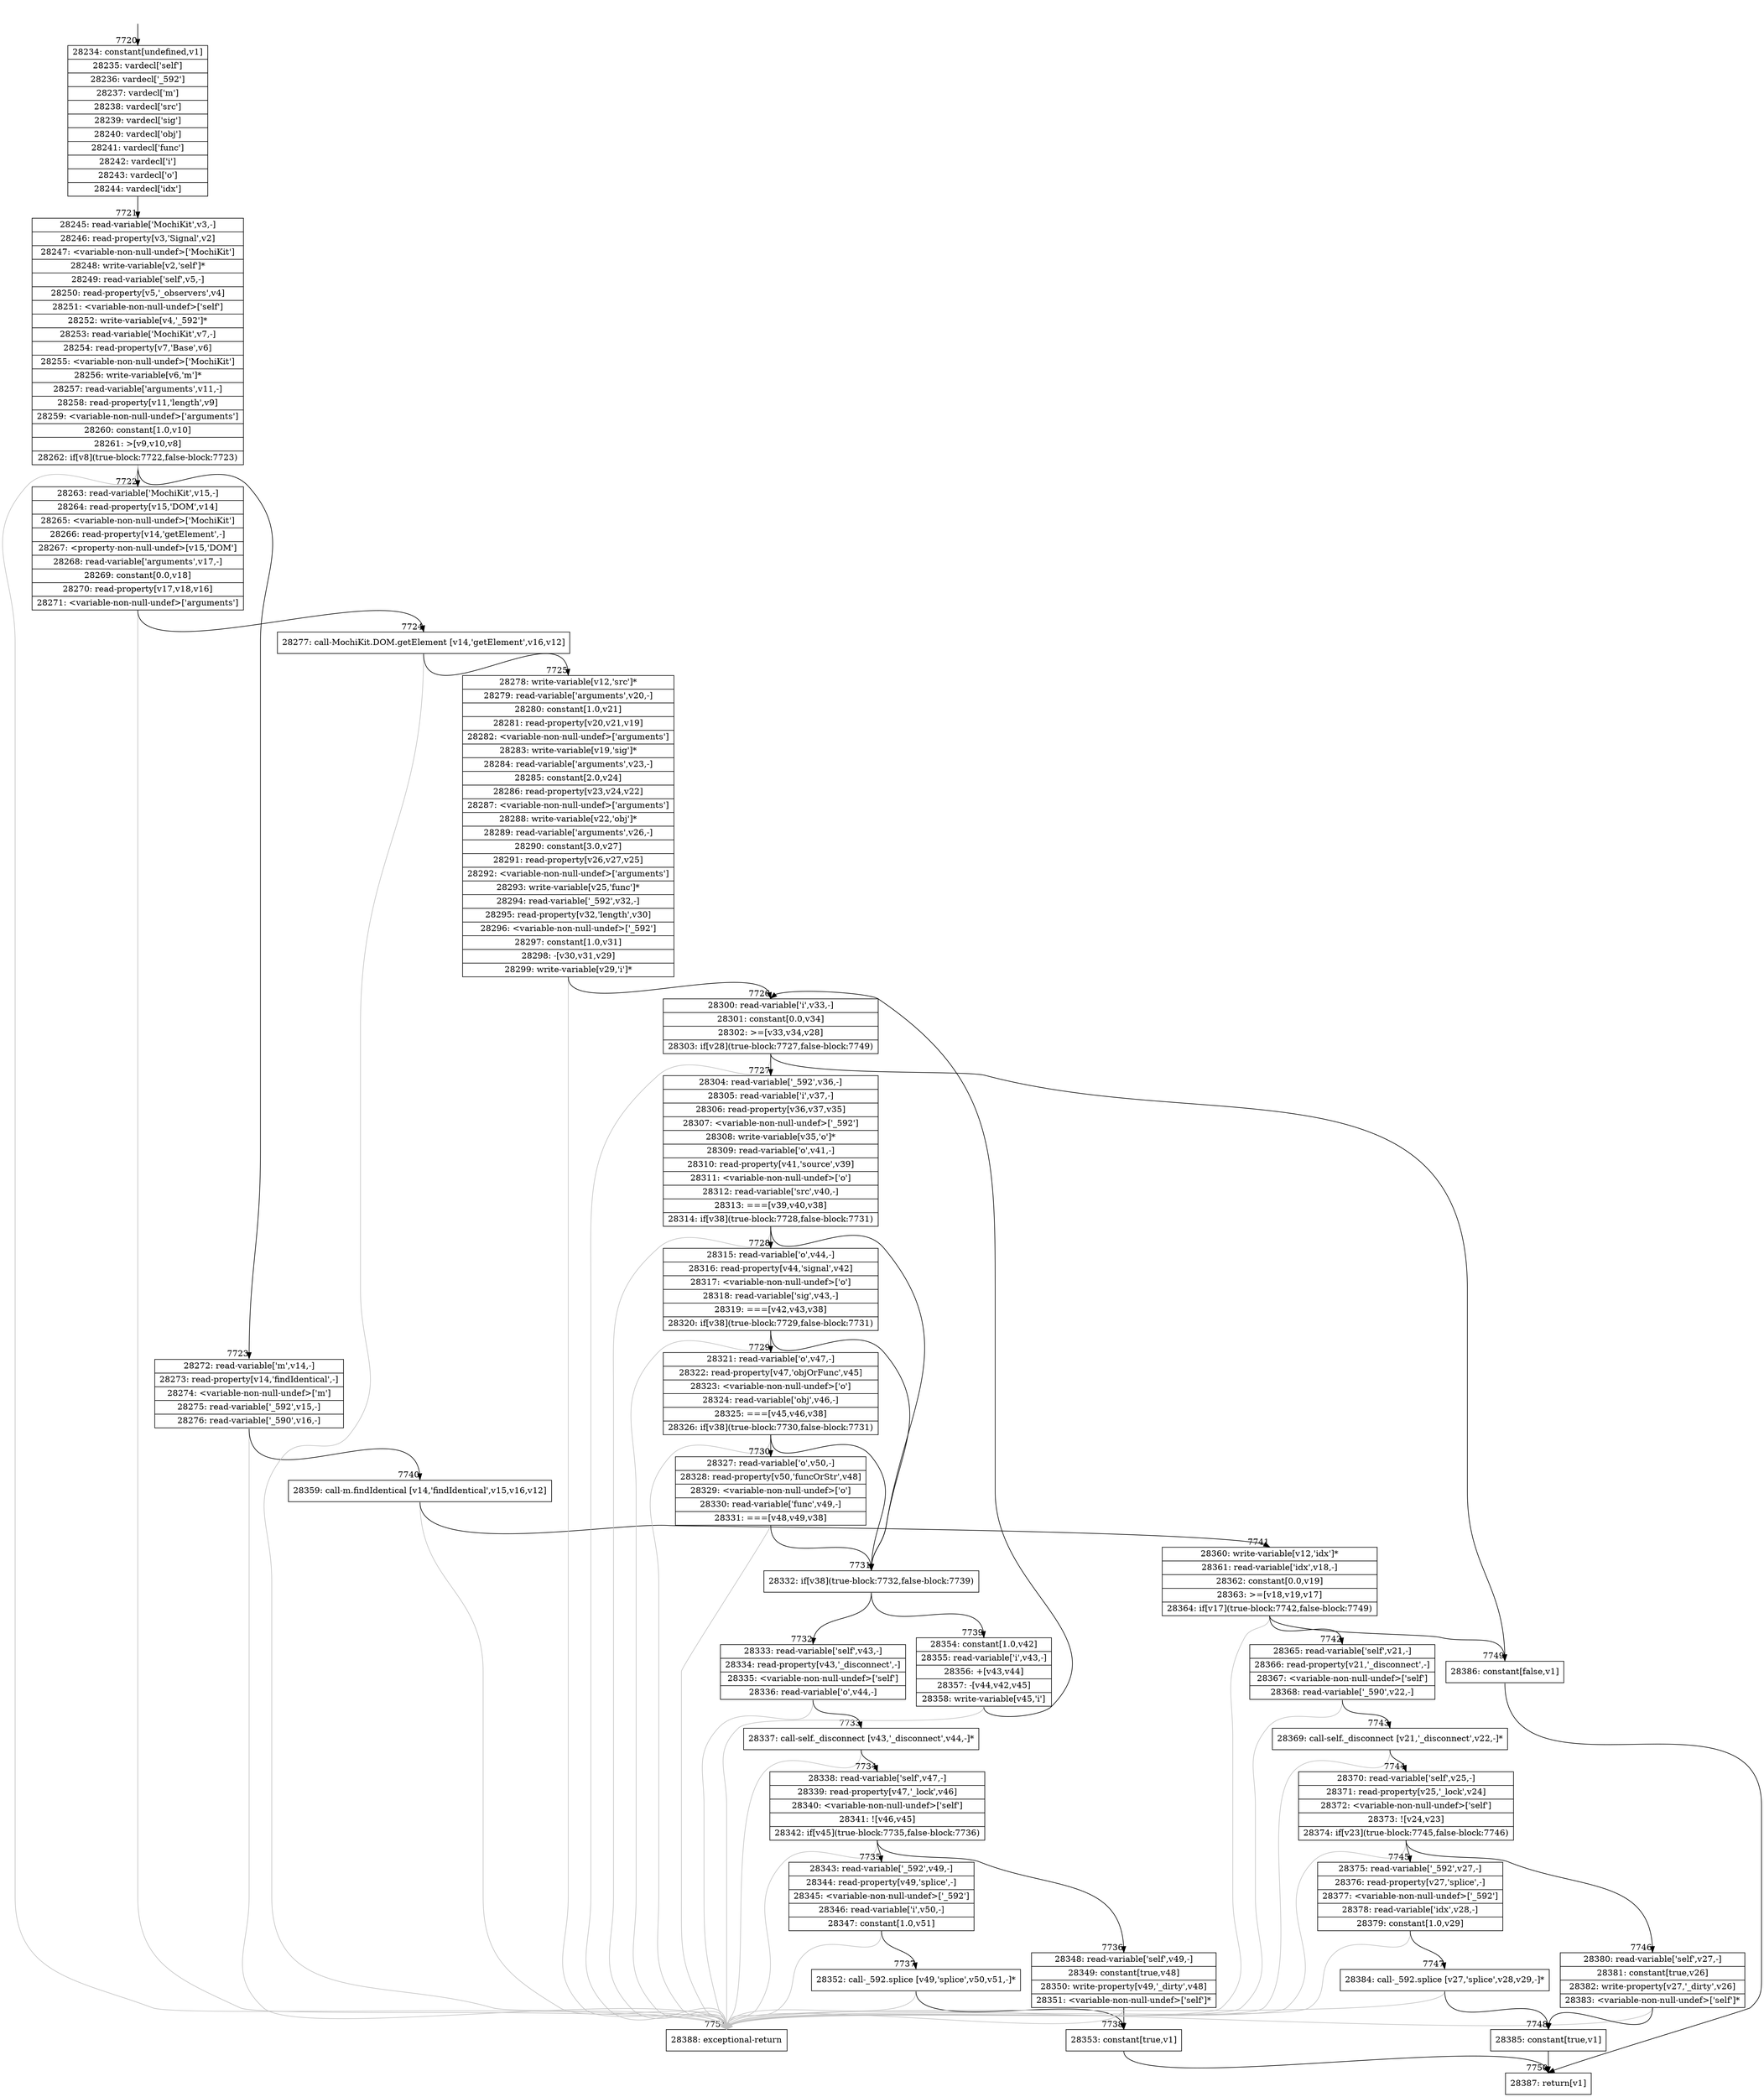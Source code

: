 digraph {
rankdir="TD"
BB_entry509[shape=none,label=""];
BB_entry509 -> BB7720 [tailport=s, headport=n, headlabel="    7720"]
BB7720 [shape=record label="{28234: constant[undefined,v1]|28235: vardecl['self']|28236: vardecl['_592']|28237: vardecl['m']|28238: vardecl['src']|28239: vardecl['sig']|28240: vardecl['obj']|28241: vardecl['func']|28242: vardecl['i']|28243: vardecl['o']|28244: vardecl['idx']}" ] 
BB7720 -> BB7721 [tailport=s, headport=n, headlabel="      7721"]
BB7721 [shape=record label="{28245: read-variable['MochiKit',v3,-]|28246: read-property[v3,'Signal',v2]|28247: \<variable-non-null-undef\>['MochiKit']|28248: write-variable[v2,'self']*|28249: read-variable['self',v5,-]|28250: read-property[v5,'_observers',v4]|28251: \<variable-non-null-undef\>['self']|28252: write-variable[v4,'_592']*|28253: read-variable['MochiKit',v7,-]|28254: read-property[v7,'Base',v6]|28255: \<variable-non-null-undef\>['MochiKit']|28256: write-variable[v6,'m']*|28257: read-variable['arguments',v11,-]|28258: read-property[v11,'length',v9]|28259: \<variable-non-null-undef\>['arguments']|28260: constant[1.0,v10]|28261: \>[v9,v10,v8]|28262: if[v8](true-block:7722,false-block:7723)}" ] 
BB7721 -> BB7722 [tailport=s, headport=n, headlabel="      7722"]
BB7721 -> BB7723 [tailport=s, headport=n, headlabel="      7723"]
BB7721 -> BB7751 [tailport=s, headport=n, color=gray, headlabel="      7751"]
BB7722 [shape=record label="{28263: read-variable['MochiKit',v15,-]|28264: read-property[v15,'DOM',v14]|28265: \<variable-non-null-undef\>['MochiKit']|28266: read-property[v14,'getElement',-]|28267: \<property-non-null-undef\>[v15,'DOM']|28268: read-variable['arguments',v17,-]|28269: constant[0.0,v18]|28270: read-property[v17,v18,v16]|28271: \<variable-non-null-undef\>['arguments']}" ] 
BB7722 -> BB7724 [tailport=s, headport=n, headlabel="      7724"]
BB7722 -> BB7751 [tailport=s, headport=n, color=gray]
BB7723 [shape=record label="{28272: read-variable['m',v14,-]|28273: read-property[v14,'findIdentical',-]|28274: \<variable-non-null-undef\>['m']|28275: read-variable['_592',v15,-]|28276: read-variable['_590',v16,-]}" ] 
BB7723 -> BB7740 [tailport=s, headport=n, headlabel="      7740"]
BB7723 -> BB7751 [tailport=s, headport=n, color=gray]
BB7724 [shape=record label="{28277: call-MochiKit.DOM.getElement [v14,'getElement',v16,v12]}" ] 
BB7724 -> BB7725 [tailport=s, headport=n, headlabel="      7725"]
BB7724 -> BB7751 [tailport=s, headport=n, color=gray]
BB7725 [shape=record label="{28278: write-variable[v12,'src']*|28279: read-variable['arguments',v20,-]|28280: constant[1.0,v21]|28281: read-property[v20,v21,v19]|28282: \<variable-non-null-undef\>['arguments']|28283: write-variable[v19,'sig']*|28284: read-variable['arguments',v23,-]|28285: constant[2.0,v24]|28286: read-property[v23,v24,v22]|28287: \<variable-non-null-undef\>['arguments']|28288: write-variable[v22,'obj']*|28289: read-variable['arguments',v26,-]|28290: constant[3.0,v27]|28291: read-property[v26,v27,v25]|28292: \<variable-non-null-undef\>['arguments']|28293: write-variable[v25,'func']*|28294: read-variable['_592',v32,-]|28295: read-property[v32,'length',v30]|28296: \<variable-non-null-undef\>['_592']|28297: constant[1.0,v31]|28298: -[v30,v31,v29]|28299: write-variable[v29,'i']*}" ] 
BB7725 -> BB7726 [tailport=s, headport=n, headlabel="      7726"]
BB7725 -> BB7751 [tailport=s, headport=n, color=gray]
BB7726 [shape=record label="{28300: read-variable['i',v33,-]|28301: constant[0.0,v34]|28302: \>=[v33,v34,v28]|28303: if[v28](true-block:7727,false-block:7749)}" ] 
BB7726 -> BB7727 [tailport=s, headport=n, headlabel="      7727"]
BB7726 -> BB7749 [tailport=s, headport=n, headlabel="      7749"]
BB7726 -> BB7751 [tailport=s, headport=n, color=gray]
BB7727 [shape=record label="{28304: read-variable['_592',v36,-]|28305: read-variable['i',v37,-]|28306: read-property[v36,v37,v35]|28307: \<variable-non-null-undef\>['_592']|28308: write-variable[v35,'o']*|28309: read-variable['o',v41,-]|28310: read-property[v41,'source',v39]|28311: \<variable-non-null-undef\>['o']|28312: read-variable['src',v40,-]|28313: ===[v39,v40,v38]|28314: if[v38](true-block:7728,false-block:7731)}" ] 
BB7727 -> BB7731 [tailport=s, headport=n, headlabel="      7731"]
BB7727 -> BB7728 [tailport=s, headport=n, headlabel="      7728"]
BB7727 -> BB7751 [tailport=s, headport=n, color=gray]
BB7728 [shape=record label="{28315: read-variable['o',v44,-]|28316: read-property[v44,'signal',v42]|28317: \<variable-non-null-undef\>['o']|28318: read-variable['sig',v43,-]|28319: ===[v42,v43,v38]|28320: if[v38](true-block:7729,false-block:7731)}" ] 
BB7728 -> BB7731 [tailport=s, headport=n]
BB7728 -> BB7729 [tailport=s, headport=n, headlabel="      7729"]
BB7728 -> BB7751 [tailport=s, headport=n, color=gray]
BB7729 [shape=record label="{28321: read-variable['o',v47,-]|28322: read-property[v47,'objOrFunc',v45]|28323: \<variable-non-null-undef\>['o']|28324: read-variable['obj',v46,-]|28325: ===[v45,v46,v38]|28326: if[v38](true-block:7730,false-block:7731)}" ] 
BB7729 -> BB7731 [tailport=s, headport=n]
BB7729 -> BB7730 [tailport=s, headport=n, headlabel="      7730"]
BB7729 -> BB7751 [tailport=s, headport=n, color=gray]
BB7730 [shape=record label="{28327: read-variable['o',v50,-]|28328: read-property[v50,'funcOrStr',v48]|28329: \<variable-non-null-undef\>['o']|28330: read-variable['func',v49,-]|28331: ===[v48,v49,v38]}" ] 
BB7730 -> BB7731 [tailport=s, headport=n]
BB7730 -> BB7751 [tailport=s, headport=n, color=gray]
BB7731 [shape=record label="{28332: if[v38](true-block:7732,false-block:7739)}" ] 
BB7731 -> BB7732 [tailport=s, headport=n, headlabel="      7732"]
BB7731 -> BB7739 [tailport=s, headport=n, headlabel="      7739"]
BB7732 [shape=record label="{28333: read-variable['self',v43,-]|28334: read-property[v43,'_disconnect',-]|28335: \<variable-non-null-undef\>['self']|28336: read-variable['o',v44,-]}" ] 
BB7732 -> BB7733 [tailport=s, headport=n, headlabel="      7733"]
BB7732 -> BB7751 [tailport=s, headport=n, color=gray]
BB7733 [shape=record label="{28337: call-self._disconnect [v43,'_disconnect',v44,-]*}" ] 
BB7733 -> BB7734 [tailport=s, headport=n, headlabel="      7734"]
BB7733 -> BB7751 [tailport=s, headport=n, color=gray]
BB7734 [shape=record label="{28338: read-variable['self',v47,-]|28339: read-property[v47,'_lock',v46]|28340: \<variable-non-null-undef\>['self']|28341: ![v46,v45]|28342: if[v45](true-block:7735,false-block:7736)}" ] 
BB7734 -> BB7735 [tailport=s, headport=n, headlabel="      7735"]
BB7734 -> BB7736 [tailport=s, headport=n, headlabel="      7736"]
BB7734 -> BB7751 [tailport=s, headport=n, color=gray]
BB7735 [shape=record label="{28343: read-variable['_592',v49,-]|28344: read-property[v49,'splice',-]|28345: \<variable-non-null-undef\>['_592']|28346: read-variable['i',v50,-]|28347: constant[1.0,v51]}" ] 
BB7735 -> BB7737 [tailport=s, headport=n, headlabel="      7737"]
BB7735 -> BB7751 [tailport=s, headport=n, color=gray]
BB7736 [shape=record label="{28348: read-variable['self',v49,-]|28349: constant[true,v48]|28350: write-property[v49,'_dirty',v48]|28351: \<variable-non-null-undef\>['self']*}" ] 
BB7736 -> BB7738 [tailport=s, headport=n, headlabel="      7738"]
BB7736 -> BB7751 [tailport=s, headport=n, color=gray]
BB7737 [shape=record label="{28352: call-_592.splice [v49,'splice',v50,v51,-]*}" ] 
BB7737 -> BB7738 [tailport=s, headport=n]
BB7737 -> BB7751 [tailport=s, headport=n, color=gray]
BB7738 [shape=record label="{28353: constant[true,v1]}" ] 
BB7738 -> BB7750 [tailport=s, headport=n, headlabel="      7750"]
BB7739 [shape=record label="{28354: constant[1.0,v42]|28355: read-variable['i',v43,-]|28356: +[v43,v44]|28357: -[v44,v42,v45]|28358: write-variable[v45,'i']}" ] 
BB7739 -> BB7726 [tailport=s, headport=n]
BB7739 -> BB7751 [tailport=s, headport=n, color=gray]
BB7740 [shape=record label="{28359: call-m.findIdentical [v14,'findIdentical',v15,v16,v12]}" ] 
BB7740 -> BB7741 [tailport=s, headport=n, headlabel="      7741"]
BB7740 -> BB7751 [tailport=s, headport=n, color=gray]
BB7741 [shape=record label="{28360: write-variable[v12,'idx']*|28361: read-variable['idx',v18,-]|28362: constant[0.0,v19]|28363: \>=[v18,v19,v17]|28364: if[v17](true-block:7742,false-block:7749)}" ] 
BB7741 -> BB7742 [tailport=s, headport=n, headlabel="      7742"]
BB7741 -> BB7749 [tailport=s, headport=n]
BB7741 -> BB7751 [tailport=s, headport=n, color=gray]
BB7742 [shape=record label="{28365: read-variable['self',v21,-]|28366: read-property[v21,'_disconnect',-]|28367: \<variable-non-null-undef\>['self']|28368: read-variable['_590',v22,-]}" ] 
BB7742 -> BB7743 [tailport=s, headport=n, headlabel="      7743"]
BB7742 -> BB7751 [tailport=s, headport=n, color=gray]
BB7743 [shape=record label="{28369: call-self._disconnect [v21,'_disconnect',v22,-]*}" ] 
BB7743 -> BB7744 [tailport=s, headport=n, headlabel="      7744"]
BB7743 -> BB7751 [tailport=s, headport=n, color=gray]
BB7744 [shape=record label="{28370: read-variable['self',v25,-]|28371: read-property[v25,'_lock',v24]|28372: \<variable-non-null-undef\>['self']|28373: ![v24,v23]|28374: if[v23](true-block:7745,false-block:7746)}" ] 
BB7744 -> BB7745 [tailport=s, headport=n, headlabel="      7745"]
BB7744 -> BB7746 [tailport=s, headport=n, headlabel="      7746"]
BB7744 -> BB7751 [tailport=s, headport=n, color=gray]
BB7745 [shape=record label="{28375: read-variable['_592',v27,-]|28376: read-property[v27,'splice',-]|28377: \<variable-non-null-undef\>['_592']|28378: read-variable['idx',v28,-]|28379: constant[1.0,v29]}" ] 
BB7745 -> BB7747 [tailport=s, headport=n, headlabel="      7747"]
BB7745 -> BB7751 [tailport=s, headport=n, color=gray]
BB7746 [shape=record label="{28380: read-variable['self',v27,-]|28381: constant[true,v26]|28382: write-property[v27,'_dirty',v26]|28383: \<variable-non-null-undef\>['self']*}" ] 
BB7746 -> BB7748 [tailport=s, headport=n, headlabel="      7748"]
BB7746 -> BB7751 [tailport=s, headport=n, color=gray]
BB7747 [shape=record label="{28384: call-_592.splice [v27,'splice',v28,v29,-]*}" ] 
BB7747 -> BB7748 [tailport=s, headport=n]
BB7747 -> BB7751 [tailport=s, headport=n, color=gray]
BB7748 [shape=record label="{28385: constant[true,v1]}" ] 
BB7748 -> BB7750 [tailport=s, headport=n]
BB7749 [shape=record label="{28386: constant[false,v1]}" ] 
BB7749 -> BB7750 [tailport=s, headport=n]
BB7750 [shape=record label="{28387: return[v1]}" ] 
BB7751 [shape=record label="{28388: exceptional-return}" ] 
//#$~ 5491
}
